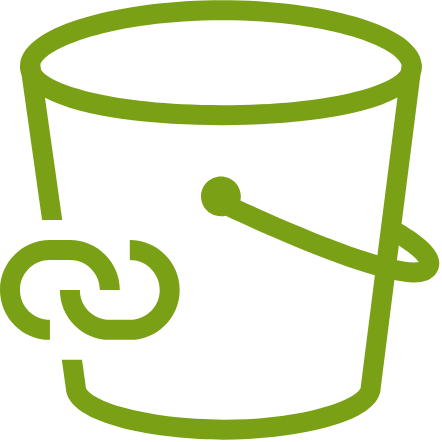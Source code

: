 <mxfile version="24.5.4" type="github">
  <diagram name="Page-1" id="HN00uUDEXN11D5uPcu2R">
    <mxGraphModel dx="891" dy="786" grid="1" gridSize="10" guides="1" tooltips="1" connect="1" arrows="1" fold="1" page="1" pageScale="1" pageWidth="850" pageHeight="1100" math="0" shadow="0">
      <root>
        <mxCell id="0" />
        <mxCell id="1" parent="0" />
        <mxCell id="hcSo7-kyBs8buMVfgqqB-13" value="" style="sketch=0;outlineConnect=0;fontColor=#232F3E;gradientColor=none;fillColor=#7AA116;strokeColor=none;dashed=0;verticalLabelPosition=bottom;verticalAlign=top;align=center;html=1;fontSize=12;fontStyle=0;aspect=fixed;pointerEvents=1;shape=mxgraph.aws4.file_cache_s3_linked_datasets;" vertex="1" parent="1">
          <mxGeometry x="340" y="130" width="220" height="220" as="geometry" />
        </mxCell>
      </root>
    </mxGraphModel>
  </diagram>
</mxfile>
